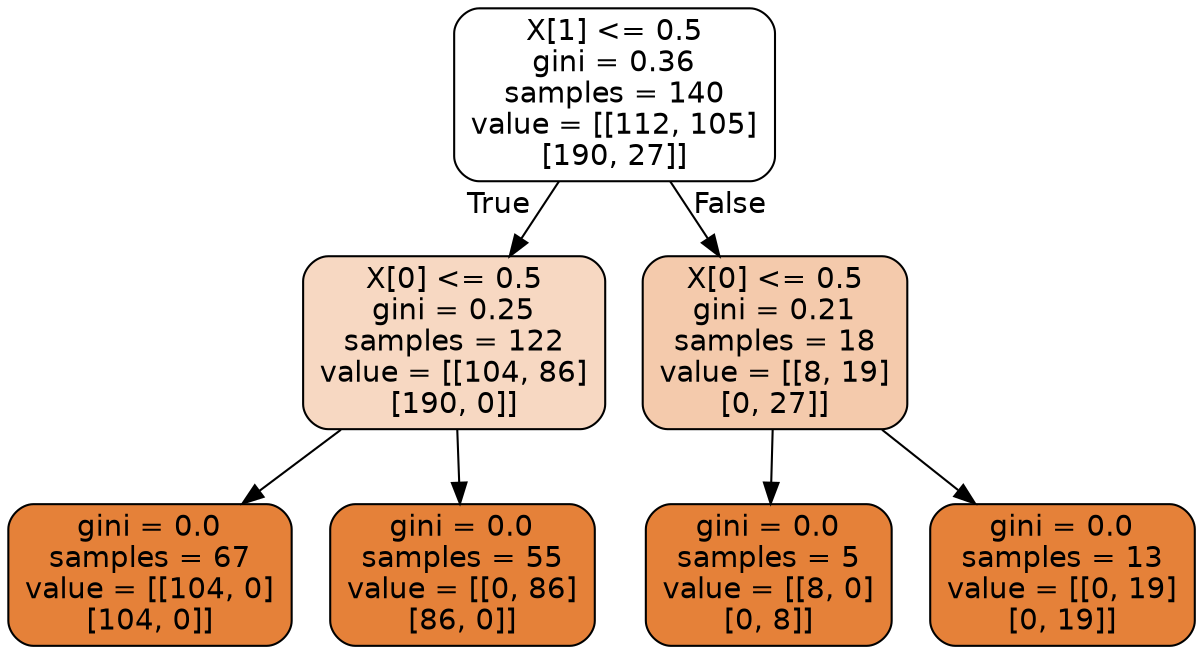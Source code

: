 digraph Tree {
node [shape=box, style="filled, rounded", color="black", fontname="helvetica"] ;
edge [fontname="helvetica"] ;
0 [label="X[1] <= 0.5\ngini = 0.36\nsamples = 140\nvalue = [[112, 105]\n[190, 27]]", fillcolor="#ffffff"] ;
1 [label="X[0] <= 0.5\ngini = 0.25\nsamples = 122\nvalue = [[104, 86]\n[190, 0]]", fillcolor="#f7d8c2"] ;
0 -> 1 [labeldistance=2.5, labelangle=45, headlabel="True"] ;
2 [label="gini = 0.0\nsamples = 67\nvalue = [[104, 0]\n[104, 0]]", fillcolor="#e58139"] ;
1 -> 2 ;
3 [label="gini = 0.0\nsamples = 55\nvalue = [[0, 86]\n[86, 0]]", fillcolor="#e58139"] ;
1 -> 3 ;
4 [label="X[0] <= 0.5\ngini = 0.21\nsamples = 18\nvalue = [[8, 19]\n[0, 27]]", fillcolor="#f4caac"] ;
0 -> 4 [labeldistance=2.5, labelangle=-45, headlabel="False"] ;
5 [label="gini = 0.0\nsamples = 5\nvalue = [[8, 0]\n[0, 8]]", fillcolor="#e58139"] ;
4 -> 5 ;
6 [label="gini = 0.0\nsamples = 13\nvalue = [[0, 19]\n[0, 19]]", fillcolor="#e58139"] ;
4 -> 6 ;
}